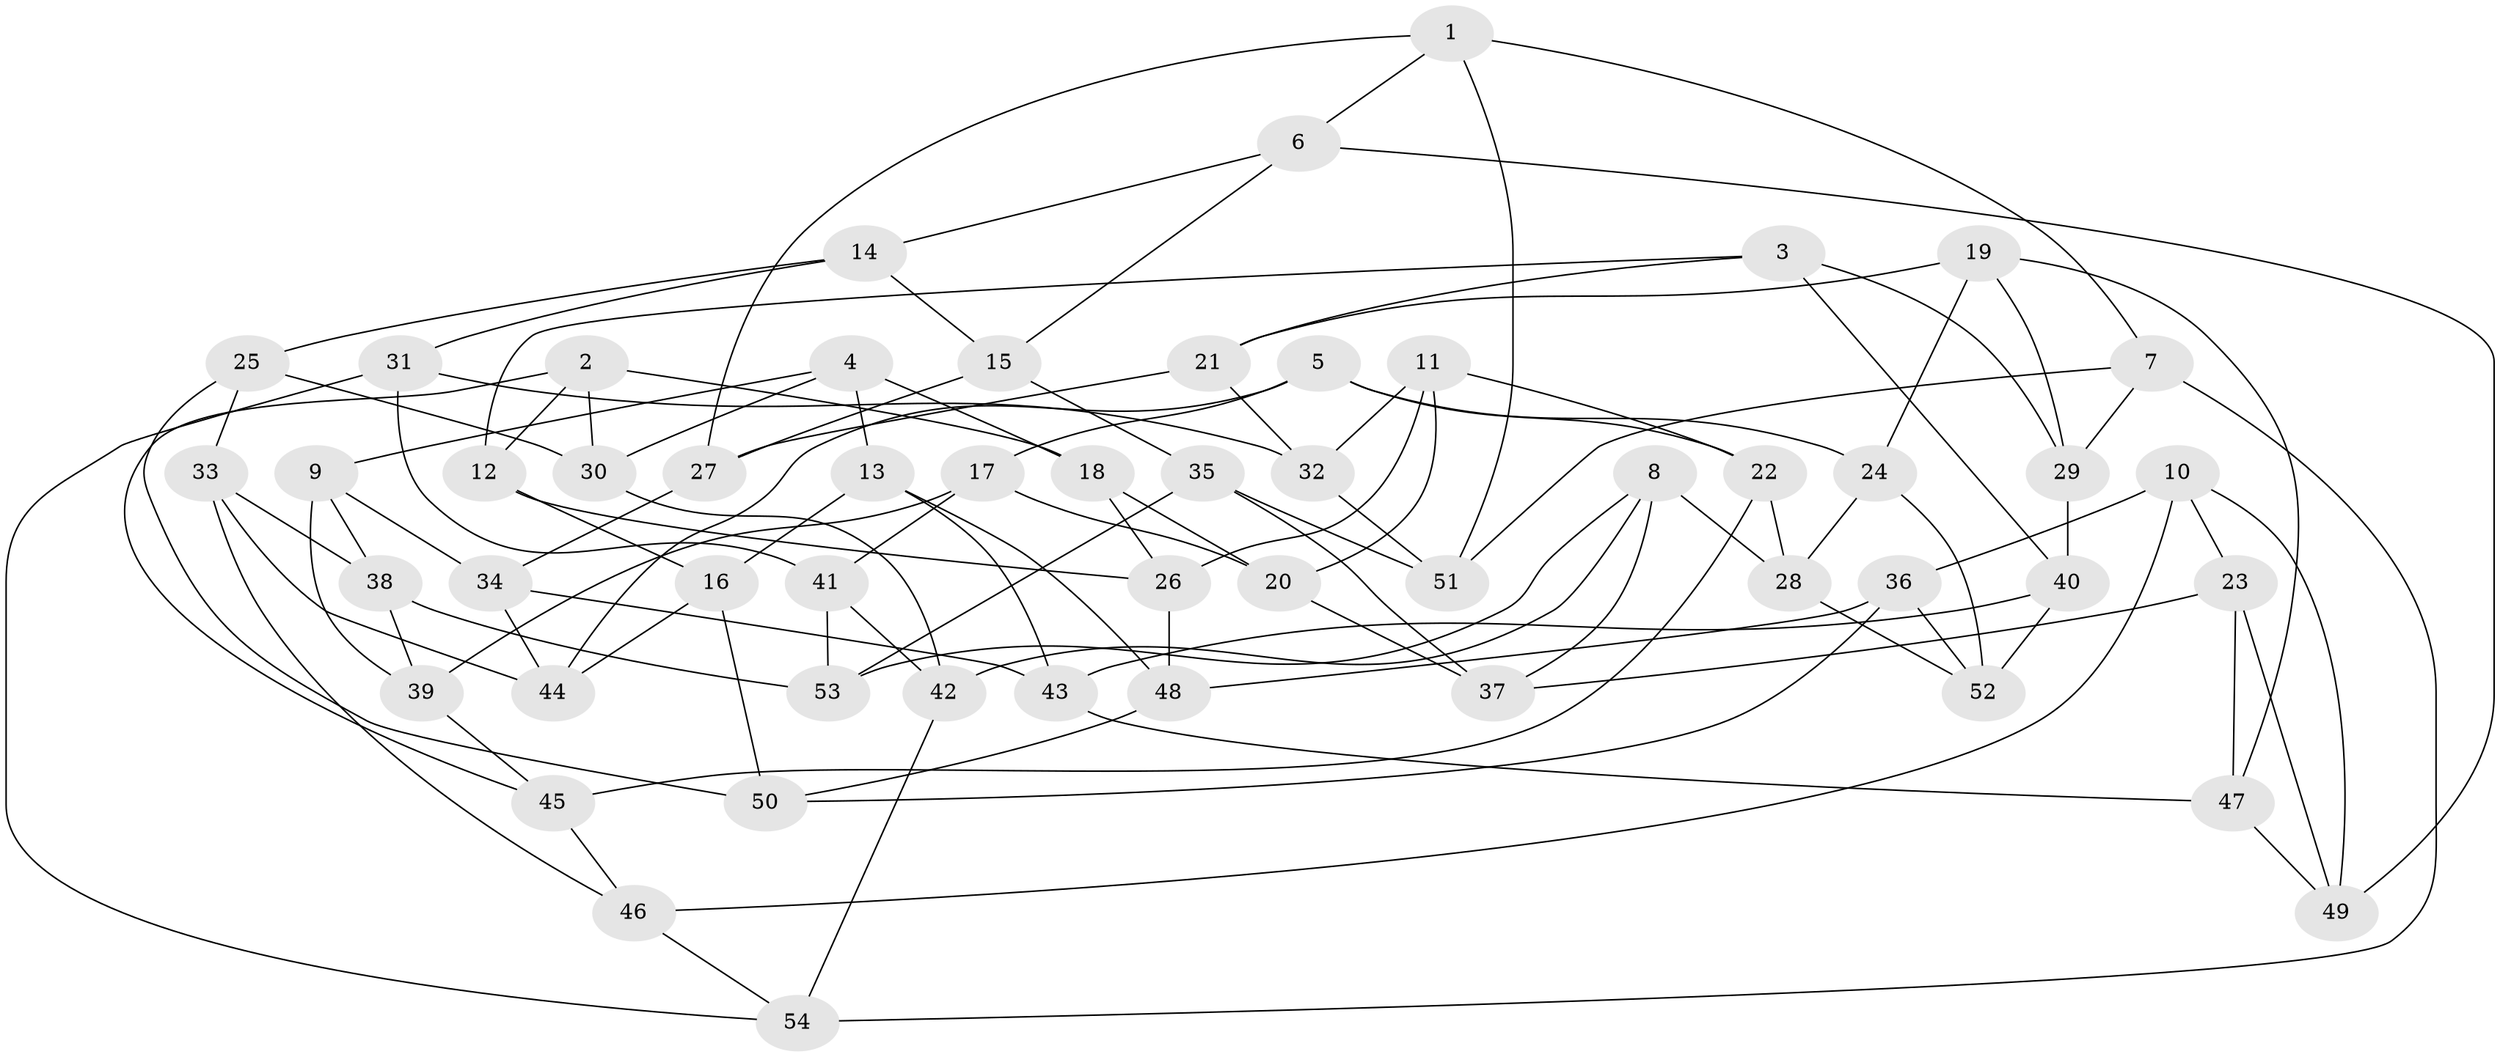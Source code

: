 // coarse degree distribution, {4: 0.3793103448275862, 6: 0.13793103448275862, 5: 0.41379310344827586, 3: 0.06896551724137931}
// Generated by graph-tools (version 1.1) at 2025/38/03/04/25 23:38:17]
// undirected, 54 vertices, 108 edges
graph export_dot {
  node [color=gray90,style=filled];
  1;
  2;
  3;
  4;
  5;
  6;
  7;
  8;
  9;
  10;
  11;
  12;
  13;
  14;
  15;
  16;
  17;
  18;
  19;
  20;
  21;
  22;
  23;
  24;
  25;
  26;
  27;
  28;
  29;
  30;
  31;
  32;
  33;
  34;
  35;
  36;
  37;
  38;
  39;
  40;
  41;
  42;
  43;
  44;
  45;
  46;
  47;
  48;
  49;
  50;
  51;
  52;
  53;
  54;
  1 -- 51;
  1 -- 6;
  1 -- 27;
  1 -- 7;
  2 -- 30;
  2 -- 45;
  2 -- 12;
  2 -- 18;
  3 -- 21;
  3 -- 40;
  3 -- 29;
  3 -- 12;
  4 -- 13;
  4 -- 9;
  4 -- 30;
  4 -- 18;
  5 -- 22;
  5 -- 24;
  5 -- 17;
  5 -- 44;
  6 -- 15;
  6 -- 49;
  6 -- 14;
  7 -- 29;
  7 -- 54;
  7 -- 51;
  8 -- 53;
  8 -- 42;
  8 -- 37;
  8 -- 28;
  9 -- 39;
  9 -- 38;
  9 -- 34;
  10 -- 23;
  10 -- 49;
  10 -- 46;
  10 -- 36;
  11 -- 26;
  11 -- 32;
  11 -- 22;
  11 -- 20;
  12 -- 26;
  12 -- 16;
  13 -- 48;
  13 -- 16;
  13 -- 43;
  14 -- 31;
  14 -- 15;
  14 -- 25;
  15 -- 35;
  15 -- 27;
  16 -- 44;
  16 -- 50;
  17 -- 41;
  17 -- 20;
  17 -- 39;
  18 -- 26;
  18 -- 20;
  19 -- 21;
  19 -- 29;
  19 -- 47;
  19 -- 24;
  20 -- 37;
  21 -- 27;
  21 -- 32;
  22 -- 28;
  22 -- 45;
  23 -- 37;
  23 -- 47;
  23 -- 49;
  24 -- 28;
  24 -- 52;
  25 -- 50;
  25 -- 30;
  25 -- 33;
  26 -- 48;
  27 -- 34;
  28 -- 52;
  29 -- 40;
  30 -- 42;
  31 -- 32;
  31 -- 41;
  31 -- 54;
  32 -- 51;
  33 -- 46;
  33 -- 38;
  33 -- 44;
  34 -- 43;
  34 -- 44;
  35 -- 37;
  35 -- 53;
  35 -- 51;
  36 -- 48;
  36 -- 52;
  36 -- 50;
  38 -- 53;
  38 -- 39;
  39 -- 45;
  40 -- 43;
  40 -- 52;
  41 -- 53;
  41 -- 42;
  42 -- 54;
  43 -- 47;
  45 -- 46;
  46 -- 54;
  47 -- 49;
  48 -- 50;
}
